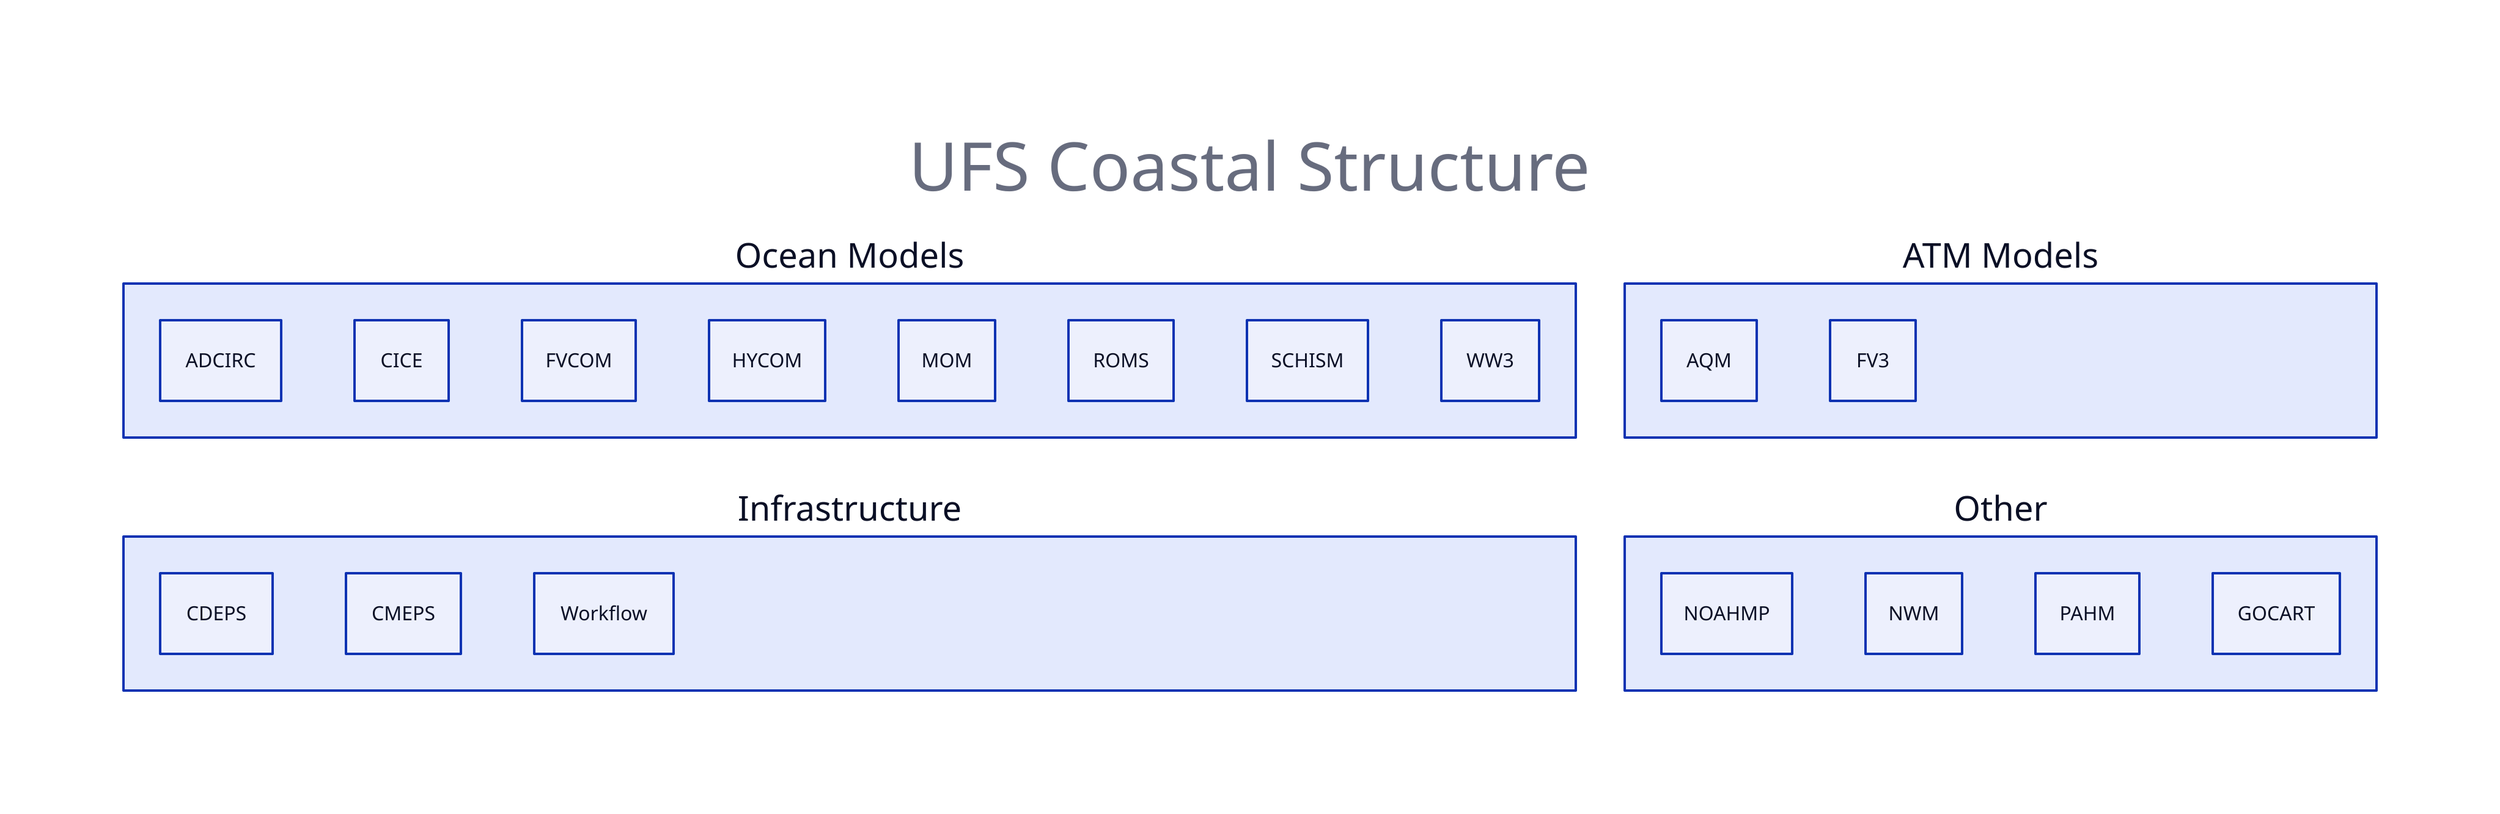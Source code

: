 vars: {
    d2-config: {
      layout-engine: elk
      theme-id: 300
    }
  }
  
title: UFS Coastal Structure {
shape: text
near: top-center
style: {
    font-size: 55
    italic: true
}
}
grid-rows: 2
grid-columns: 2

ocean: "Ocean Models"  {
    ADCIRC
    CICE
    FVCOM
    HYCOM
    MOM
    ROMS
    SCHISM
    WW3
}

atmosphere: "ATM Models" {
    AQM
    FV3
}

infrastructure: "Infrastructure" {
    CDEPS
    CMEPS
    Workflow
}

other: "Other" {
    NOAHMP
    NWM
    PAHM
    GOCART
} 

